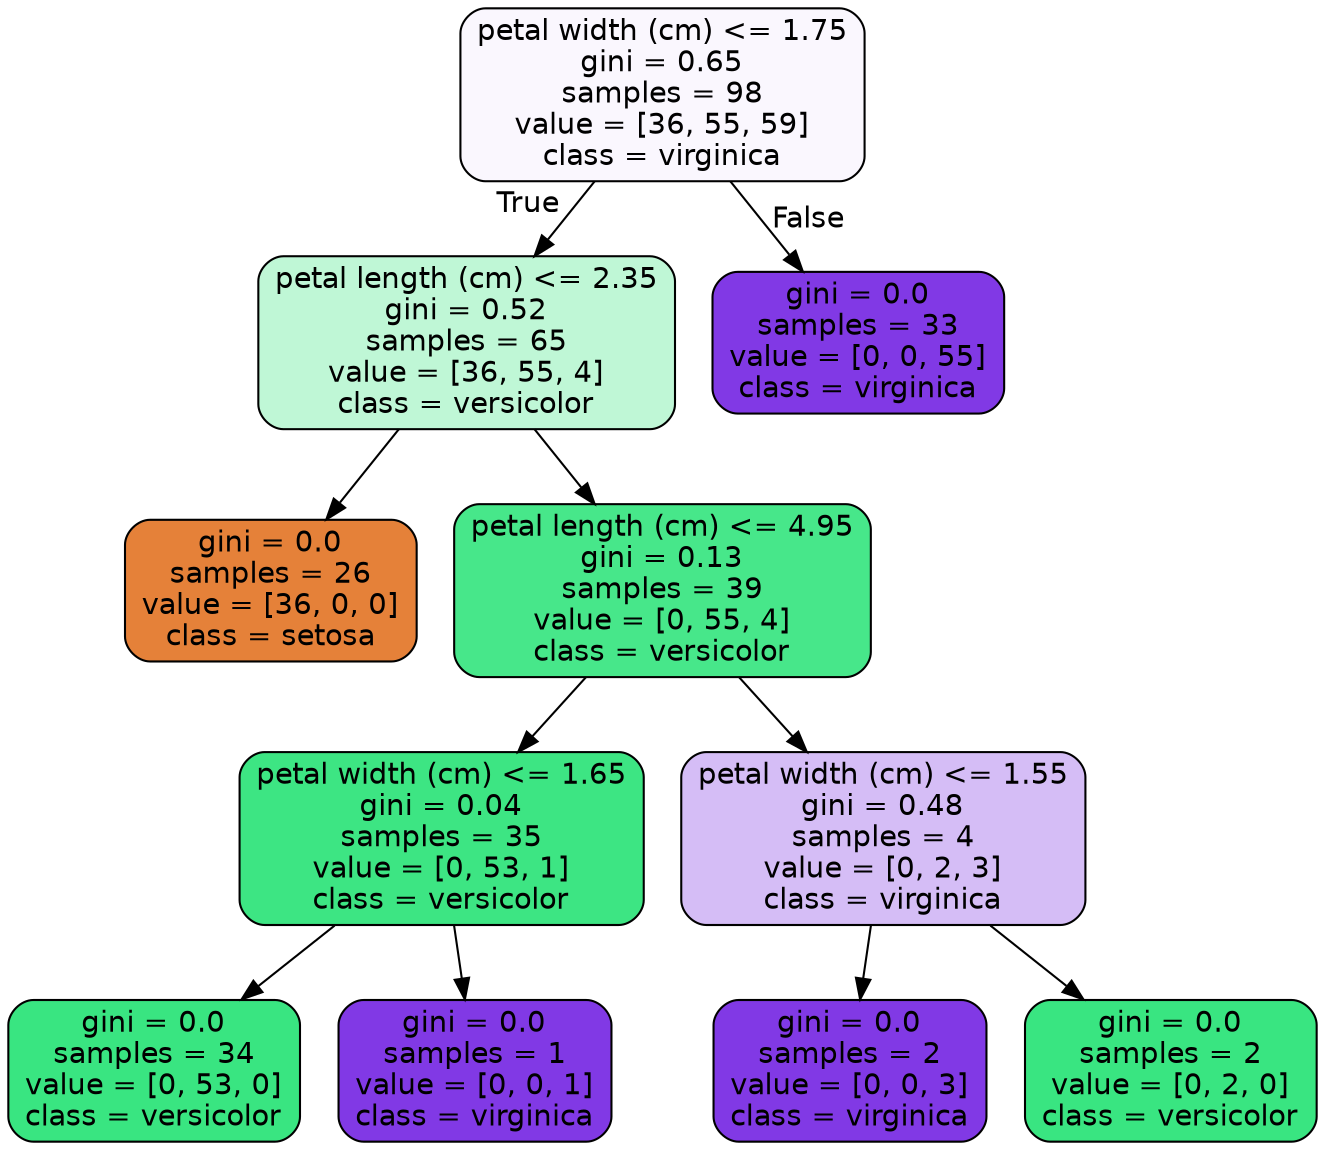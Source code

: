 digraph Tree {
node [shape=box, style="filled, rounded", color="black", fontname=helvetica] ;
edge [fontname=helvetica] ;
0 [label="petal width (cm) <= 1.75\ngini = 0.65\nsamples = 98\nvalue = [36, 55, 59]\nclass = virginica", fillcolor="#faf7fe"] ;
1 [label="petal length (cm) <= 2.35\ngini = 0.52\nsamples = 65\nvalue = [36, 55, 4]\nclass = versicolor", fillcolor="#bff7d6"] ;
0 -> 1 [labeldistance=2.5, labelangle=45, headlabel="True"] ;
2 [label="gini = 0.0\nsamples = 26\nvalue = [36, 0, 0]\nclass = setosa", fillcolor="#e58139"] ;
1 -> 2 ;
3 [label="petal length (cm) <= 4.95\ngini = 0.13\nsamples = 39\nvalue = [0, 55, 4]\nclass = versicolor", fillcolor="#47e78a"] ;
1 -> 3 ;
4 [label="petal width (cm) <= 1.65\ngini = 0.04\nsamples = 35\nvalue = [0, 53, 1]\nclass = versicolor", fillcolor="#3de583"] ;
3 -> 4 ;
5 [label="gini = 0.0\nsamples = 34\nvalue = [0, 53, 0]\nclass = versicolor", fillcolor="#39e581"] ;
4 -> 5 ;
6 [label="gini = 0.0\nsamples = 1\nvalue = [0, 0, 1]\nclass = virginica", fillcolor="#8139e5"] ;
4 -> 6 ;
7 [label="petal width (cm) <= 1.55\ngini = 0.48\nsamples = 4\nvalue = [0, 2, 3]\nclass = virginica", fillcolor="#d5bdf6"] ;
3 -> 7 ;
8 [label="gini = 0.0\nsamples = 2\nvalue = [0, 0, 3]\nclass = virginica", fillcolor="#8139e5"] ;
7 -> 8 ;
9 [label="gini = 0.0\nsamples = 2\nvalue = [0, 2, 0]\nclass = versicolor", fillcolor="#39e581"] ;
7 -> 9 ;
10 [label="gini = 0.0\nsamples = 33\nvalue = [0, 0, 55]\nclass = virginica", fillcolor="#8139e5"] ;
0 -> 10 [labeldistance=2.5, labelangle=-45, headlabel="False"] ;
}